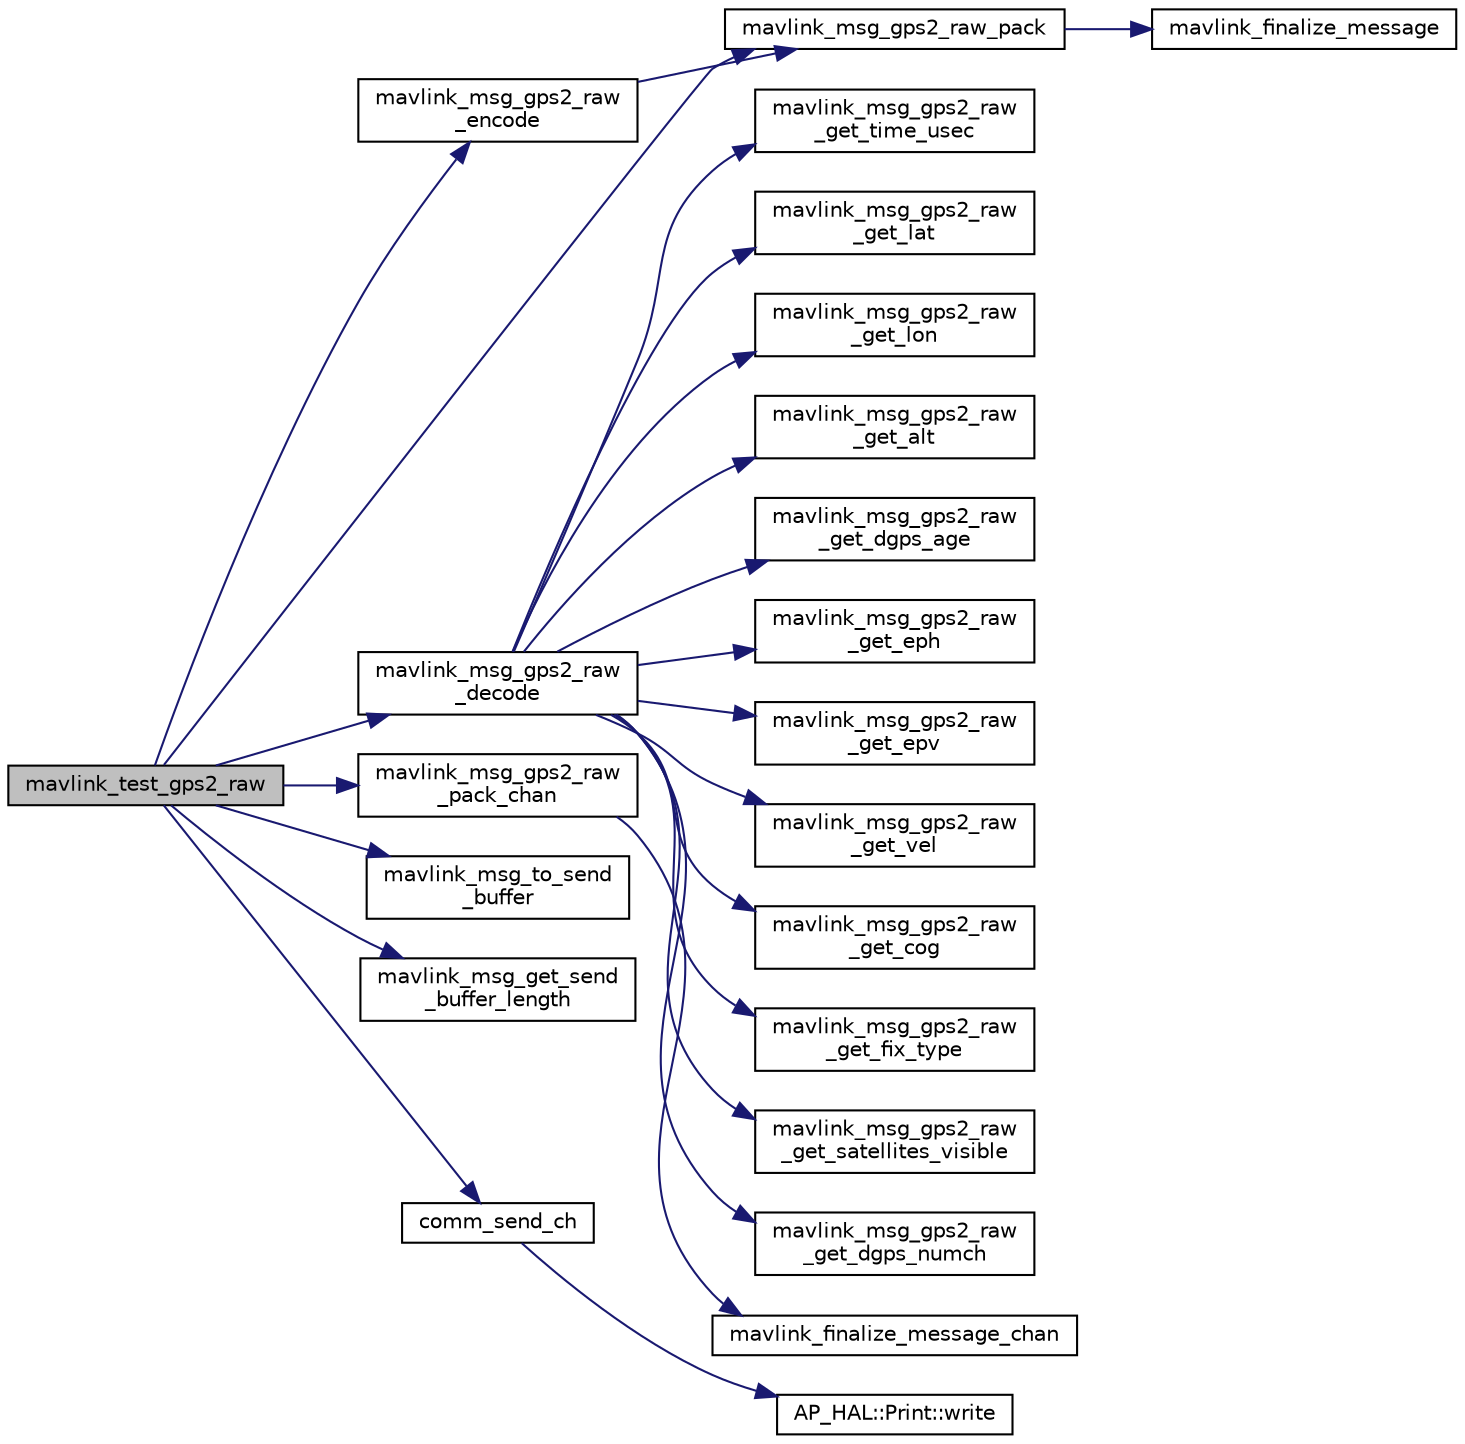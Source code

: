 digraph "mavlink_test_gps2_raw"
{
 // INTERACTIVE_SVG=YES
  edge [fontname="Helvetica",fontsize="10",labelfontname="Helvetica",labelfontsize="10"];
  node [fontname="Helvetica",fontsize="10",shape=record];
  rankdir="LR";
  Node1 [label="mavlink_test_gps2_raw",height=0.2,width=0.4,color="black", fillcolor="grey75", style="filled" fontcolor="black"];
  Node1 -> Node2 [color="midnightblue",fontsize="10",style="solid",fontname="Helvetica"];
  Node2 [label="mavlink_msg_gps2_raw\l_encode",height=0.2,width=0.4,color="black", fillcolor="white", style="filled",URL="$mavlink__msg__gps2__raw_8h.html#a9faeb5eaaf2cb129873a8d4948201a15",tooltip="Encode a gps2_raw struct. "];
  Node2 -> Node3 [color="midnightblue",fontsize="10",style="solid",fontname="Helvetica"];
  Node3 [label="mavlink_msg_gps2_raw_pack",height=0.2,width=0.4,color="black", fillcolor="white", style="filled",URL="$mavlink__msg__gps2__raw_8h.html#ac9b8f0d3fe122b746c92f68003071b44",tooltip="Pack a gps2_raw message. "];
  Node3 -> Node4 [color="midnightblue",fontsize="10",style="solid",fontname="Helvetica"];
  Node4 [label="mavlink_finalize_message",height=0.2,width=0.4,color="black", fillcolor="white", style="filled",URL="$v0_89_2mavlink__helpers_8h.html#af3bea083c5ec83f5b6570b2bd4a817d0",tooltip="Finalize a MAVLink message with MAVLINK_COMM_0 as default channel. "];
  Node1 -> Node5 [color="midnightblue",fontsize="10",style="solid",fontname="Helvetica"];
  Node5 [label="mavlink_msg_gps2_raw\l_decode",height=0.2,width=0.4,color="black", fillcolor="white", style="filled",URL="$mavlink__msg__gps2__raw_8h.html#aaf77862da9533079d7727ff1b4059e08",tooltip="Decode a gps2_raw message into a struct. "];
  Node5 -> Node6 [color="midnightblue",fontsize="10",style="solid",fontname="Helvetica"];
  Node6 [label="mavlink_msg_gps2_raw\l_get_time_usec",height=0.2,width=0.4,color="black", fillcolor="white", style="filled",URL="$mavlink__msg__gps2__raw_8h.html#a86abc053b53caf95a8603573e67f46dd",tooltip="Send a gps2_raw message. "];
  Node5 -> Node7 [color="midnightblue",fontsize="10",style="solid",fontname="Helvetica"];
  Node7 [label="mavlink_msg_gps2_raw\l_get_lat",height=0.2,width=0.4,color="black", fillcolor="white", style="filled",URL="$mavlink__msg__gps2__raw_8h.html#ab23ca4bfc7351e6a4fa7b613204b7961",tooltip="Get field lat from gps2_raw message. "];
  Node5 -> Node8 [color="midnightblue",fontsize="10",style="solid",fontname="Helvetica"];
  Node8 [label="mavlink_msg_gps2_raw\l_get_lon",height=0.2,width=0.4,color="black", fillcolor="white", style="filled",URL="$mavlink__msg__gps2__raw_8h.html#ad52389aadf260c6a62f88290467f2bdc",tooltip="Get field lon from gps2_raw message. "];
  Node5 -> Node9 [color="midnightblue",fontsize="10",style="solid",fontname="Helvetica"];
  Node9 [label="mavlink_msg_gps2_raw\l_get_alt",height=0.2,width=0.4,color="black", fillcolor="white", style="filled",URL="$mavlink__msg__gps2__raw_8h.html#a743645c2cee3af87468a519e7c817f64",tooltip="Get field alt from gps2_raw message. "];
  Node5 -> Node10 [color="midnightblue",fontsize="10",style="solid",fontname="Helvetica"];
  Node10 [label="mavlink_msg_gps2_raw\l_get_dgps_age",height=0.2,width=0.4,color="black", fillcolor="white", style="filled",URL="$mavlink__msg__gps2__raw_8h.html#afadc97efbdc550f45a5b8029c4d0dba1",tooltip="Get field dgps_age from gps2_raw message. "];
  Node5 -> Node11 [color="midnightblue",fontsize="10",style="solid",fontname="Helvetica"];
  Node11 [label="mavlink_msg_gps2_raw\l_get_eph",height=0.2,width=0.4,color="black", fillcolor="white", style="filled",URL="$mavlink__msg__gps2__raw_8h.html#a239344fea4f9280890e7003aabcbdba2",tooltip="Get field eph from gps2_raw message. "];
  Node5 -> Node12 [color="midnightblue",fontsize="10",style="solid",fontname="Helvetica"];
  Node12 [label="mavlink_msg_gps2_raw\l_get_epv",height=0.2,width=0.4,color="black", fillcolor="white", style="filled",URL="$mavlink__msg__gps2__raw_8h.html#a7f1f4ad45c76b529eeb4cf0854ce3e12",tooltip="Get field epv from gps2_raw message. "];
  Node5 -> Node13 [color="midnightblue",fontsize="10",style="solid",fontname="Helvetica"];
  Node13 [label="mavlink_msg_gps2_raw\l_get_vel",height=0.2,width=0.4,color="black", fillcolor="white", style="filled",URL="$mavlink__msg__gps2__raw_8h.html#ae356530b7399287c9ce3912cb7096b13",tooltip="Get field vel from gps2_raw message. "];
  Node5 -> Node14 [color="midnightblue",fontsize="10",style="solid",fontname="Helvetica"];
  Node14 [label="mavlink_msg_gps2_raw\l_get_cog",height=0.2,width=0.4,color="black", fillcolor="white", style="filled",URL="$mavlink__msg__gps2__raw_8h.html#aa26019adca728911e7822617729456ec",tooltip="Get field cog from gps2_raw message. "];
  Node5 -> Node15 [color="midnightblue",fontsize="10",style="solid",fontname="Helvetica"];
  Node15 [label="mavlink_msg_gps2_raw\l_get_fix_type",height=0.2,width=0.4,color="black", fillcolor="white", style="filled",URL="$mavlink__msg__gps2__raw_8h.html#a238ff4df877d183435175ae041d55f5c",tooltip="Get field fix_type from gps2_raw message. "];
  Node5 -> Node16 [color="midnightblue",fontsize="10",style="solid",fontname="Helvetica"];
  Node16 [label="mavlink_msg_gps2_raw\l_get_satellites_visible",height=0.2,width=0.4,color="black", fillcolor="white", style="filled",URL="$mavlink__msg__gps2__raw_8h.html#a3537c708c489a259c4e418d9815e49e8",tooltip="Get field satellites_visible from gps2_raw message. "];
  Node5 -> Node17 [color="midnightblue",fontsize="10",style="solid",fontname="Helvetica"];
  Node17 [label="mavlink_msg_gps2_raw\l_get_dgps_numch",height=0.2,width=0.4,color="black", fillcolor="white", style="filled",URL="$mavlink__msg__gps2__raw_8h.html#a0ed3d24d202330cf7a92316e54908385",tooltip="Get field dgps_numch from gps2_raw message. "];
  Node1 -> Node3 [color="midnightblue",fontsize="10",style="solid",fontname="Helvetica"];
  Node1 -> Node18 [color="midnightblue",fontsize="10",style="solid",fontname="Helvetica"];
  Node18 [label="mavlink_msg_gps2_raw\l_pack_chan",height=0.2,width=0.4,color="black", fillcolor="white", style="filled",URL="$mavlink__msg__gps2__raw_8h.html#a88b178eb996a9dfe1e6d767bc567c24b",tooltip="Pack a gps2_raw message on a channel. "];
  Node18 -> Node19 [color="midnightblue",fontsize="10",style="solid",fontname="Helvetica"];
  Node19 [label="mavlink_finalize_message_chan",height=0.2,width=0.4,color="black", fillcolor="white", style="filled",URL="$v0_89_2mavlink__helpers_8h.html#aa66131138fc02101dcc73b4b556ab422",tooltip="Finalize a MAVLink message with channel assignment. "];
  Node1 -> Node20 [color="midnightblue",fontsize="10",style="solid",fontname="Helvetica"];
  Node20 [label="mavlink_msg_to_send\l_buffer",height=0.2,width=0.4,color="black", fillcolor="white", style="filled",URL="$v0_89_2mavlink__helpers_8h.html#afea0a9befa84822fd62c2899ea0d849e",tooltip="Pack a message to send it over a serial byte stream. "];
  Node1 -> Node21 [color="midnightblue",fontsize="10",style="solid",fontname="Helvetica"];
  Node21 [label="mavlink_msg_get_send\l_buffer_length",height=0.2,width=0.4,color="black", fillcolor="white", style="filled",URL="$v0_89_2protocol_8h.html#aa86c08f27aabb7a2e12a67f189f590c8",tooltip="Get the required buffer size for this message. "];
  Node1 -> Node22 [color="midnightblue",fontsize="10",style="solid",fontname="Helvetica"];
  Node22 [label="comm_send_ch",height=0.2,width=0.4,color="black", fillcolor="white", style="filled",URL="$GCS__MAVLink_8h.html#ab753873a1ee10adedd0ce246311468f8"];
  Node22 -> Node23 [color="midnightblue",fontsize="10",style="solid",fontname="Helvetica"];
  Node23 [label="AP_HAL::Print::write",height=0.2,width=0.4,color="black", fillcolor="white", style="filled",URL="$classAP__HAL_1_1Print.html#acc65391952a43334f8f5c9bef341f501"];
}
